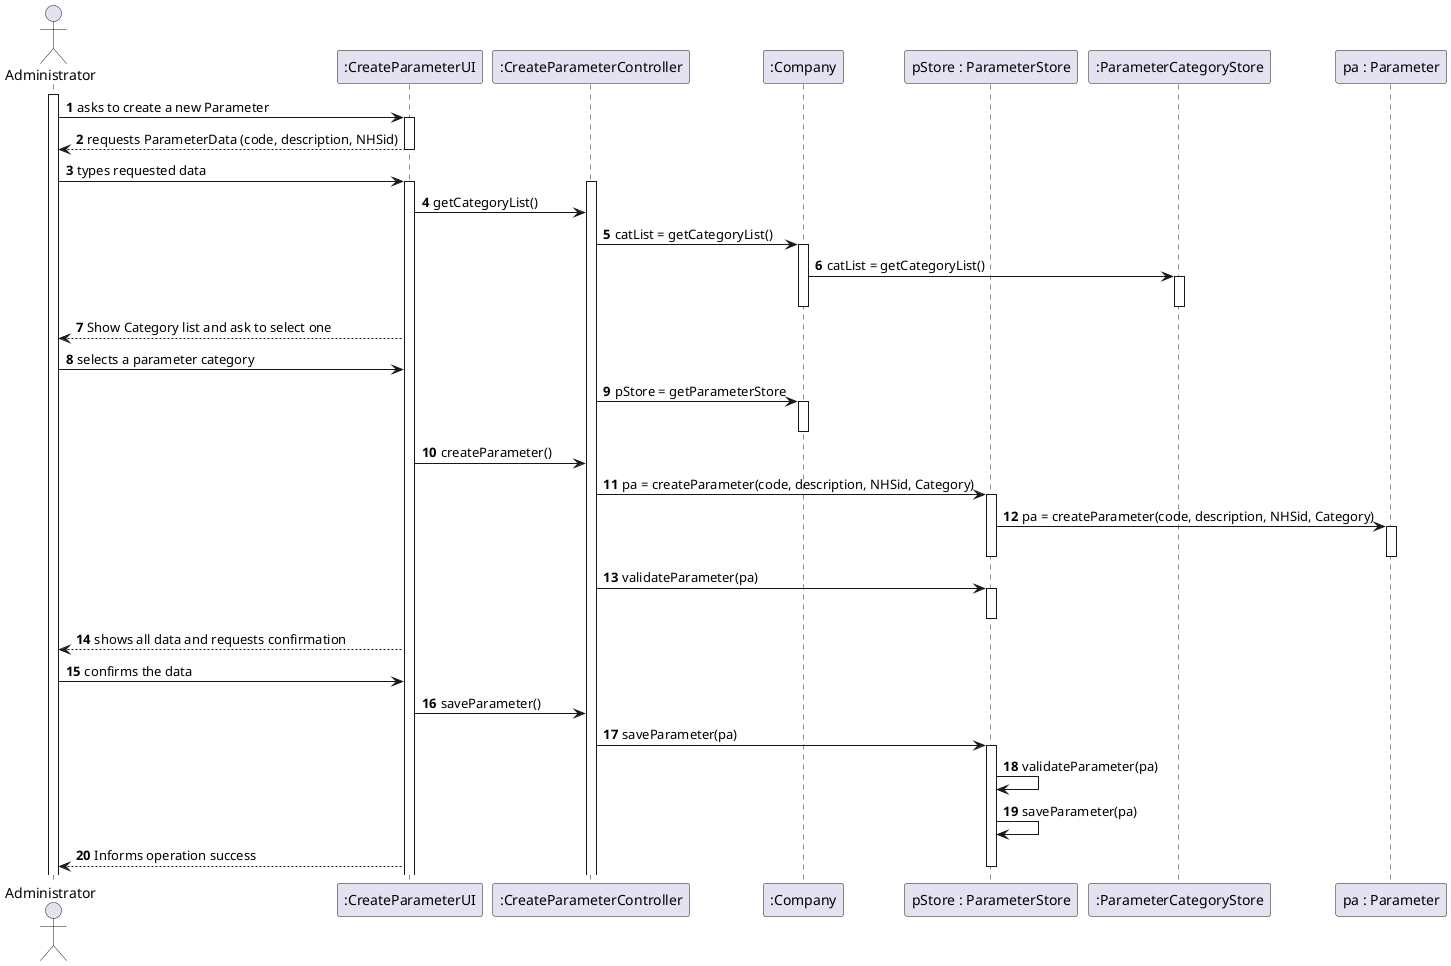 @startuml
autonumber
'hide footbox
actor "Administrator" as Administrator

participant ":CreateParameterUI" as UI
participant ":CreateParameterController" as CTRL
participant ":Company" as COMPANY
participant "pStore : ParameterStore" as PARAMETERSTORE
participant ":ParameterCategoryStore" as CATEGORYSTORE
participant "pa : Parameter" as PARAMETER


activate Administrator
Administrator -> UI: asks to create a new Parameter
activate UI




UI --> Administrator :requests ParameterData (code, description, NHSid)
deactivate UI


Administrator -> UI : types requested data
activate UI

activate CTRL


UI -> CTRL : getCategoryList()


CTRL -> COMPANY : catList = getCategoryList()
activate COMPANY




COMPANY -> CATEGORYSTORE  : catList = getCategoryList()

activate CATEGORYSTORE
deactivate CATEGORYSTORE
deactivate COMPANY





UI --> Administrator : Show Category list and ask to select one





Administrator -> UI : selects a parameter category

CTRL -> COMPANY : pStore = getParameterStore
activate COMPANY
deactivate COMPANY

UI-> CTRL : createParameter()
CTRL -> PARAMETERSTORE : pa = createParameter(code, description, NHSid, Category)

activate PARAMETERSTORE

PARAMETERSTORE -> PARAMETER : pa = createParameter(code, description, NHSid, Category)

activate PARAMETER
deactivate PARAMETER
deactivate PARAMETERSTORE
CTRL -> PARAMETERSTORE : validateParameter(pa)
activate PARAMETERSTORE
deactivate PARAMETERSTORE

UI --> Administrator : shows all data and requests confirmation

Administrator -> UI : confirms the data

UI-> CTRL : saveParameter()

CTRL -> PARAMETERSTORE : saveParameter(pa)
activate PARAMETERSTORE
PARAMETERSTORE -> PARAMETERSTORE : validateParameter(pa)
PARAMETERSTORE -> PARAMETERSTORE : saveParameter(pa)


UI --> Administrator : Informs operation success
deactivate PARAMETERSTORE







@enduml